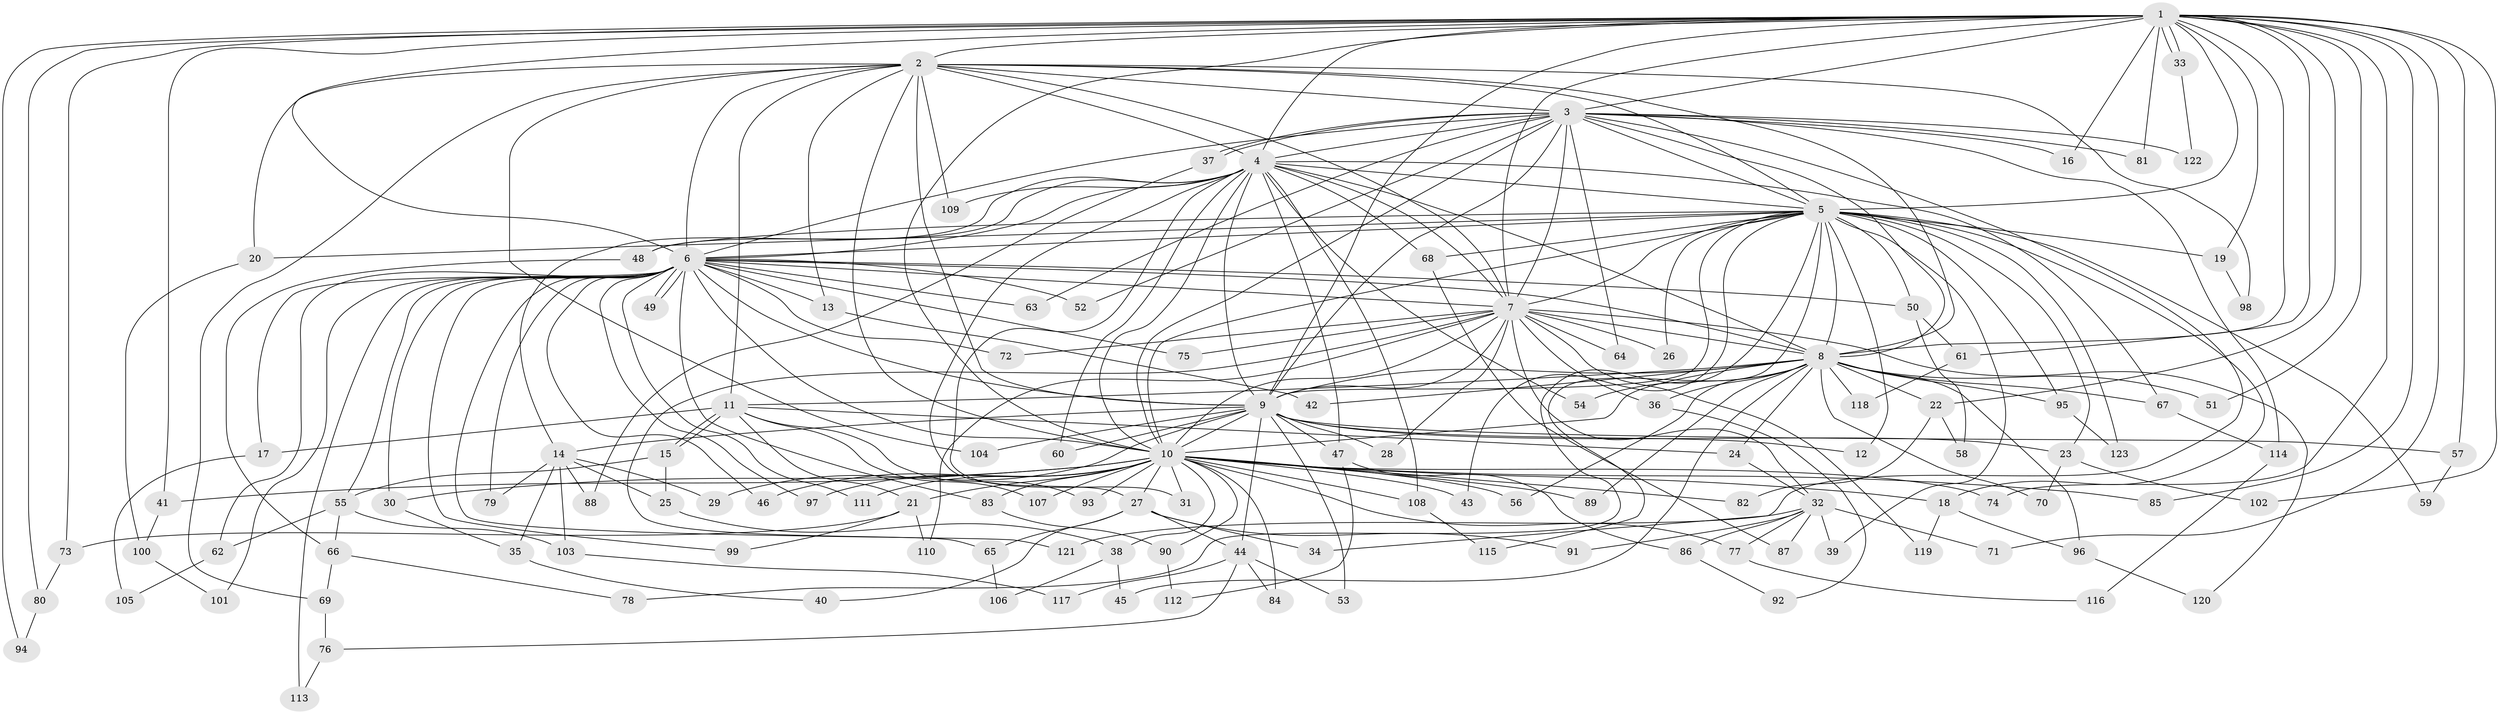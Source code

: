 // Generated by graph-tools (version 1.1) at 2025/14/03/09/25 04:14:16]
// undirected, 123 vertices, 271 edges
graph export_dot {
graph [start="1"]
  node [color=gray90,style=filled];
  1;
  2;
  3;
  4;
  5;
  6;
  7;
  8;
  9;
  10;
  11;
  12;
  13;
  14;
  15;
  16;
  17;
  18;
  19;
  20;
  21;
  22;
  23;
  24;
  25;
  26;
  27;
  28;
  29;
  30;
  31;
  32;
  33;
  34;
  35;
  36;
  37;
  38;
  39;
  40;
  41;
  42;
  43;
  44;
  45;
  46;
  47;
  48;
  49;
  50;
  51;
  52;
  53;
  54;
  55;
  56;
  57;
  58;
  59;
  60;
  61;
  62;
  63;
  64;
  65;
  66;
  67;
  68;
  69;
  70;
  71;
  72;
  73;
  74;
  75;
  76;
  77;
  78;
  79;
  80;
  81;
  82;
  83;
  84;
  85;
  86;
  87;
  88;
  89;
  90;
  91;
  92;
  93;
  94;
  95;
  96;
  97;
  98;
  99;
  100;
  101;
  102;
  103;
  104;
  105;
  106;
  107;
  108;
  109;
  110;
  111;
  112;
  113;
  114;
  115;
  116;
  117;
  118;
  119;
  120;
  121;
  122;
  123;
  1 -- 2;
  1 -- 3;
  1 -- 4;
  1 -- 5;
  1 -- 6;
  1 -- 7;
  1 -- 8;
  1 -- 9;
  1 -- 10;
  1 -- 16;
  1 -- 19;
  1 -- 22;
  1 -- 33;
  1 -- 33;
  1 -- 41;
  1 -- 51;
  1 -- 57;
  1 -- 61;
  1 -- 71;
  1 -- 73;
  1 -- 74;
  1 -- 80;
  1 -- 81;
  1 -- 85;
  1 -- 94;
  1 -- 102;
  2 -- 3;
  2 -- 4;
  2 -- 5;
  2 -- 6;
  2 -- 7;
  2 -- 8;
  2 -- 9;
  2 -- 10;
  2 -- 11;
  2 -- 13;
  2 -- 20;
  2 -- 69;
  2 -- 98;
  2 -- 104;
  2 -- 109;
  3 -- 4;
  3 -- 5;
  3 -- 6;
  3 -- 7;
  3 -- 8;
  3 -- 9;
  3 -- 10;
  3 -- 16;
  3 -- 34;
  3 -- 37;
  3 -- 37;
  3 -- 52;
  3 -- 63;
  3 -- 64;
  3 -- 81;
  3 -- 114;
  3 -- 122;
  4 -- 5;
  4 -- 6;
  4 -- 7;
  4 -- 8;
  4 -- 9;
  4 -- 10;
  4 -- 14;
  4 -- 27;
  4 -- 31;
  4 -- 47;
  4 -- 48;
  4 -- 54;
  4 -- 60;
  4 -- 67;
  4 -- 68;
  4 -- 108;
  4 -- 109;
  5 -- 6;
  5 -- 7;
  5 -- 8;
  5 -- 9;
  5 -- 10;
  5 -- 12;
  5 -- 18;
  5 -- 19;
  5 -- 20;
  5 -- 23;
  5 -- 26;
  5 -- 39;
  5 -- 43;
  5 -- 48;
  5 -- 50;
  5 -- 59;
  5 -- 68;
  5 -- 78;
  5 -- 95;
  5 -- 115;
  5 -- 123;
  6 -- 7;
  6 -- 8;
  6 -- 9;
  6 -- 10;
  6 -- 13;
  6 -- 17;
  6 -- 30;
  6 -- 46;
  6 -- 49;
  6 -- 49;
  6 -- 50;
  6 -- 52;
  6 -- 55;
  6 -- 62;
  6 -- 63;
  6 -- 72;
  6 -- 75;
  6 -- 79;
  6 -- 83;
  6 -- 97;
  6 -- 99;
  6 -- 101;
  6 -- 111;
  6 -- 113;
  6 -- 121;
  7 -- 8;
  7 -- 9;
  7 -- 10;
  7 -- 26;
  7 -- 28;
  7 -- 32;
  7 -- 36;
  7 -- 64;
  7 -- 65;
  7 -- 72;
  7 -- 75;
  7 -- 110;
  7 -- 119;
  7 -- 120;
  8 -- 9;
  8 -- 10;
  8 -- 11;
  8 -- 22;
  8 -- 24;
  8 -- 36;
  8 -- 42;
  8 -- 45;
  8 -- 51;
  8 -- 54;
  8 -- 56;
  8 -- 67;
  8 -- 70;
  8 -- 89;
  8 -- 95;
  8 -- 96;
  8 -- 118;
  9 -- 10;
  9 -- 12;
  9 -- 14;
  9 -- 23;
  9 -- 28;
  9 -- 29;
  9 -- 44;
  9 -- 47;
  9 -- 53;
  9 -- 57;
  9 -- 60;
  9 -- 104;
  10 -- 18;
  10 -- 21;
  10 -- 27;
  10 -- 30;
  10 -- 31;
  10 -- 38;
  10 -- 41;
  10 -- 43;
  10 -- 46;
  10 -- 56;
  10 -- 74;
  10 -- 77;
  10 -- 82;
  10 -- 83;
  10 -- 84;
  10 -- 85;
  10 -- 89;
  10 -- 90;
  10 -- 93;
  10 -- 97;
  10 -- 107;
  10 -- 108;
  10 -- 111;
  11 -- 15;
  11 -- 15;
  11 -- 17;
  11 -- 21;
  11 -- 24;
  11 -- 93;
  11 -- 107;
  13 -- 42;
  14 -- 25;
  14 -- 29;
  14 -- 35;
  14 -- 79;
  14 -- 88;
  14 -- 103;
  15 -- 25;
  15 -- 55;
  17 -- 105;
  18 -- 96;
  18 -- 119;
  19 -- 98;
  20 -- 100;
  21 -- 73;
  21 -- 99;
  21 -- 110;
  22 -- 58;
  22 -- 82;
  23 -- 70;
  23 -- 102;
  24 -- 32;
  25 -- 38;
  27 -- 34;
  27 -- 40;
  27 -- 44;
  27 -- 65;
  27 -- 91;
  30 -- 35;
  32 -- 39;
  32 -- 71;
  32 -- 77;
  32 -- 86;
  32 -- 87;
  32 -- 91;
  32 -- 121;
  33 -- 122;
  35 -- 40;
  36 -- 92;
  37 -- 88;
  38 -- 45;
  38 -- 106;
  41 -- 100;
  44 -- 53;
  44 -- 76;
  44 -- 84;
  44 -- 117;
  47 -- 86;
  47 -- 112;
  48 -- 66;
  50 -- 58;
  50 -- 61;
  55 -- 62;
  55 -- 66;
  55 -- 103;
  57 -- 59;
  61 -- 118;
  62 -- 105;
  65 -- 106;
  66 -- 69;
  66 -- 78;
  67 -- 114;
  68 -- 87;
  69 -- 76;
  73 -- 80;
  76 -- 113;
  77 -- 116;
  80 -- 94;
  83 -- 90;
  86 -- 92;
  90 -- 112;
  95 -- 123;
  96 -- 120;
  100 -- 101;
  103 -- 117;
  108 -- 115;
  114 -- 116;
}
